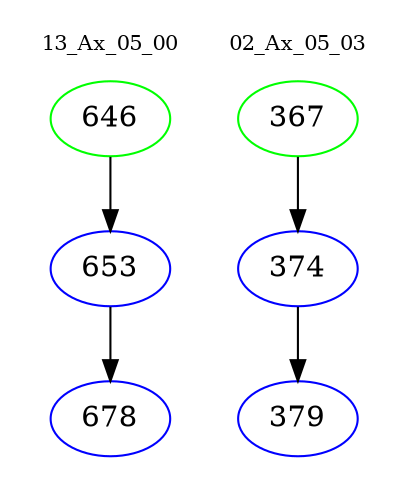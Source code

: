 digraph{
subgraph cluster_0 {
color = white
label = "13_Ax_05_00";
fontsize=10;
T0_646 [label="646", color="green"]
T0_646 -> T0_653 [color="black"]
T0_653 [label="653", color="blue"]
T0_653 -> T0_678 [color="black"]
T0_678 [label="678", color="blue"]
}
subgraph cluster_1 {
color = white
label = "02_Ax_05_03";
fontsize=10;
T1_367 [label="367", color="green"]
T1_367 -> T1_374 [color="black"]
T1_374 [label="374", color="blue"]
T1_374 -> T1_379 [color="black"]
T1_379 [label="379", color="blue"]
}
}
